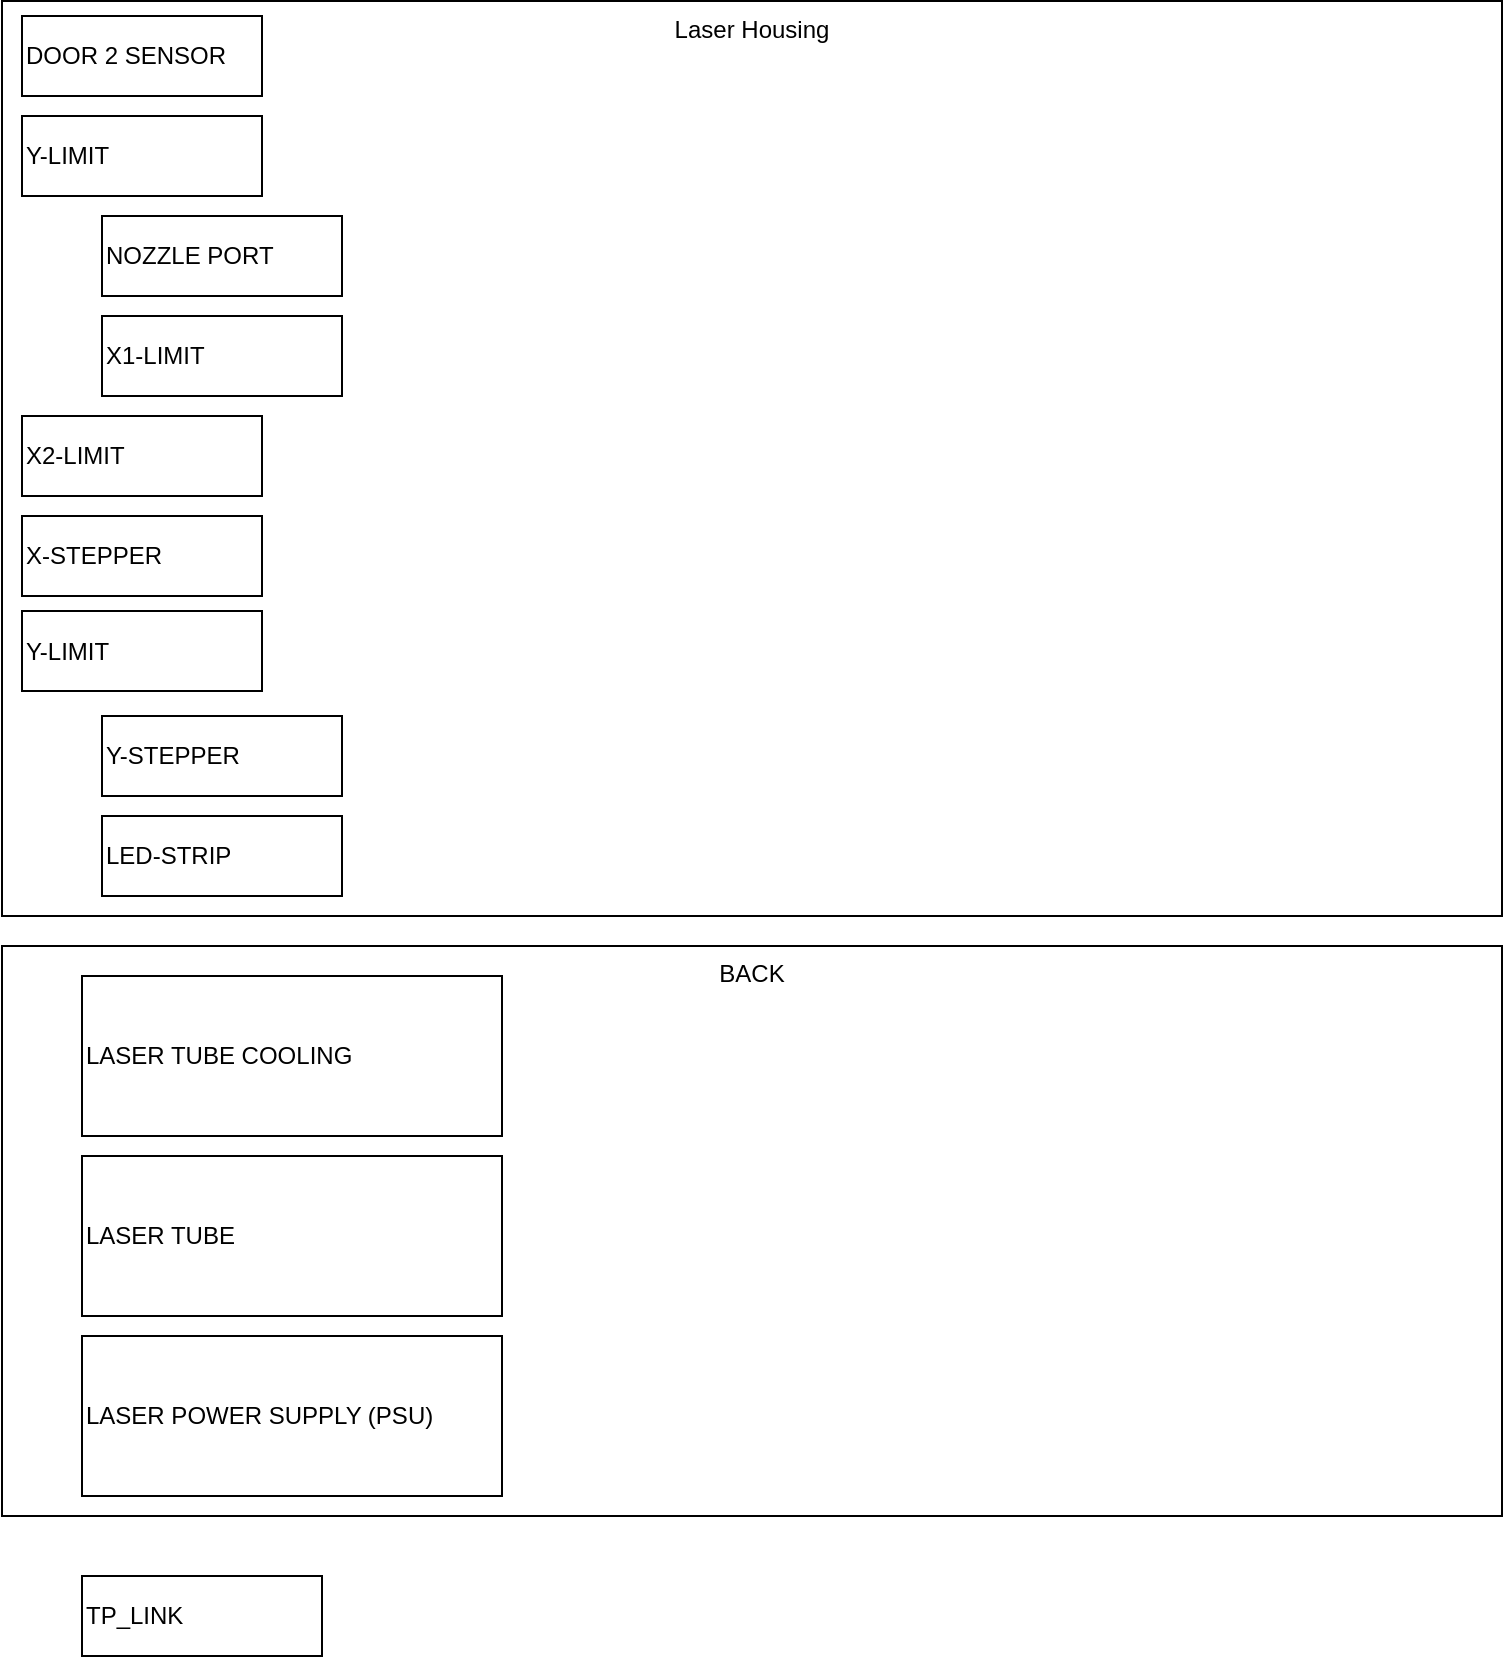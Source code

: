 <mxfile version="26.0.9">
  <diagram name="Seite-1" id="gkl9eLOdX-bpgmcwseyp">
    <mxGraphModel dx="1114" dy="867" grid="1" gridSize="10" guides="1" tooltips="1" connect="1" arrows="1" fold="1" page="1" pageScale="1" pageWidth="827" pageHeight="1169" math="0" shadow="0">
      <root>
        <mxCell id="0" />
        <mxCell id="1" parent="0" />
        <mxCell id="ET2XU4VfjTMw3kdMQiyS-1" value="Laser Housing" style="rounded=0;whiteSpace=wrap;html=1;fillColor=none;connectable=0;allowArrows=0;verticalAlign=top;" parent="1" vertex="1">
          <mxGeometry x="30" y="112.5" width="750" height="457.5" as="geometry" />
        </mxCell>
        <mxCell id="ET2XU4VfjTMw3kdMQiyS-2" value="DOOR 2 SENSOR" style="rounded=0;whiteSpace=wrap;html=1;fillColor=none;connectable=0;allowArrows=0;verticalAlign=middle;align=left;" parent="1" vertex="1">
          <mxGeometry x="40" y="120" width="120" height="40" as="geometry" />
        </mxCell>
        <mxCell id="ET2XU4VfjTMw3kdMQiyS-3" value="Y-LIMIT" style="rounded=0;whiteSpace=wrap;html=1;fillColor=none;connectable=0;allowArrows=0;verticalAlign=middle;align=left;" parent="1" vertex="1">
          <mxGeometry x="40" y="170" width="120" height="40" as="geometry" />
        </mxCell>
        <mxCell id="ET2XU4VfjTMw3kdMQiyS-4" value="NOZZLE PORT" style="rounded=0;whiteSpace=wrap;html=1;fillColor=none;connectable=0;allowArrows=0;verticalAlign=middle;align=left;" parent="1" vertex="1">
          <mxGeometry x="80" y="220" width="120" height="40" as="geometry" />
        </mxCell>
        <mxCell id="ET2XU4VfjTMw3kdMQiyS-5" value="X2-LIMIT" style="rounded=0;whiteSpace=wrap;html=1;fillColor=none;connectable=0;allowArrows=0;verticalAlign=middle;align=left;" parent="1" vertex="1">
          <mxGeometry x="40" y="320" width="120" height="40" as="geometry" />
        </mxCell>
        <mxCell id="ET2XU4VfjTMw3kdMQiyS-6" value="X-STEPPER" style="rounded=0;whiteSpace=wrap;html=1;fillColor=none;connectable=0;allowArrows=0;verticalAlign=middle;align=left;" parent="1" vertex="1">
          <mxGeometry x="40" y="370" width="120" height="40" as="geometry" />
        </mxCell>
        <mxCell id="ET2XU4VfjTMw3kdMQiyS-7" value="Y-LIMIT" style="rounded=0;whiteSpace=wrap;html=1;fillColor=none;connectable=0;allowArrows=0;verticalAlign=middle;align=left;" parent="1" vertex="1">
          <mxGeometry x="40" y="417.5" width="120" height="40" as="geometry" />
        </mxCell>
        <mxCell id="ET2XU4VfjTMw3kdMQiyS-8" value="Y-STEPPER" style="rounded=0;whiteSpace=wrap;html=1;fillColor=none;connectable=0;allowArrows=0;verticalAlign=middle;align=left;" parent="1" vertex="1">
          <mxGeometry x="80" y="470" width="120" height="40" as="geometry" />
        </mxCell>
        <mxCell id="ET2XU4VfjTMw3kdMQiyS-9" value="X1-LIMIT" style="rounded=0;whiteSpace=wrap;html=1;fillColor=none;connectable=0;allowArrows=0;verticalAlign=middle;align=left;" parent="1" vertex="1">
          <mxGeometry x="80" y="270" width="120" height="40" as="geometry" />
        </mxCell>
        <mxCell id="ET2XU4VfjTMw3kdMQiyS-10" value="LED-STRIP" style="rounded=0;whiteSpace=wrap;html=1;fillColor=none;connectable=0;allowArrows=0;verticalAlign=middle;align=left;" parent="1" vertex="1">
          <mxGeometry x="80" y="520" width="120" height="40" as="geometry" />
        </mxCell>
        <mxCell id="ET2XU4VfjTMw3kdMQiyS-11" value="BACK" style="rounded=0;whiteSpace=wrap;html=1;fillColor=none;connectable=0;allowArrows=0;verticalAlign=top;" parent="1" vertex="1">
          <mxGeometry x="30" y="585" width="750" height="285" as="geometry" />
        </mxCell>
        <mxCell id="ET2XU4VfjTMw3kdMQiyS-12" value="LASER TUBE COOLING" style="rounded=0;whiteSpace=wrap;html=1;fillColor=none;connectable=0;allowArrows=0;verticalAlign=middle;align=left;" parent="1" vertex="1">
          <mxGeometry x="70" y="600" width="210" height="80" as="geometry" />
        </mxCell>
        <mxCell id="ET2XU4VfjTMw3kdMQiyS-13" value="LASER TUBE" style="rounded=0;whiteSpace=wrap;html=1;fillColor=none;connectable=0;allowArrows=0;verticalAlign=middle;align=left;" parent="1" vertex="1">
          <mxGeometry x="70" y="690" width="210" height="80" as="geometry" />
        </mxCell>
        <mxCell id="ET2XU4VfjTMw3kdMQiyS-14" value="LASER POWER SUPPLY (PSU)" style="rounded=0;whiteSpace=wrap;html=1;fillColor=none;connectable=0;allowArrows=0;verticalAlign=middle;align=left;" parent="1" vertex="1">
          <mxGeometry x="70" y="780" width="210" height="80" as="geometry" />
        </mxCell>
        <mxCell id="ET2XU4VfjTMw3kdMQiyS-15" value="TP_LINK" style="rounded=0;whiteSpace=wrap;html=1;fillColor=none;connectable=0;allowArrows=0;verticalAlign=middle;align=left;" parent="1" vertex="1">
          <mxGeometry x="70" y="900" width="120" height="40" as="geometry" />
        </mxCell>
      </root>
    </mxGraphModel>
  </diagram>
</mxfile>
